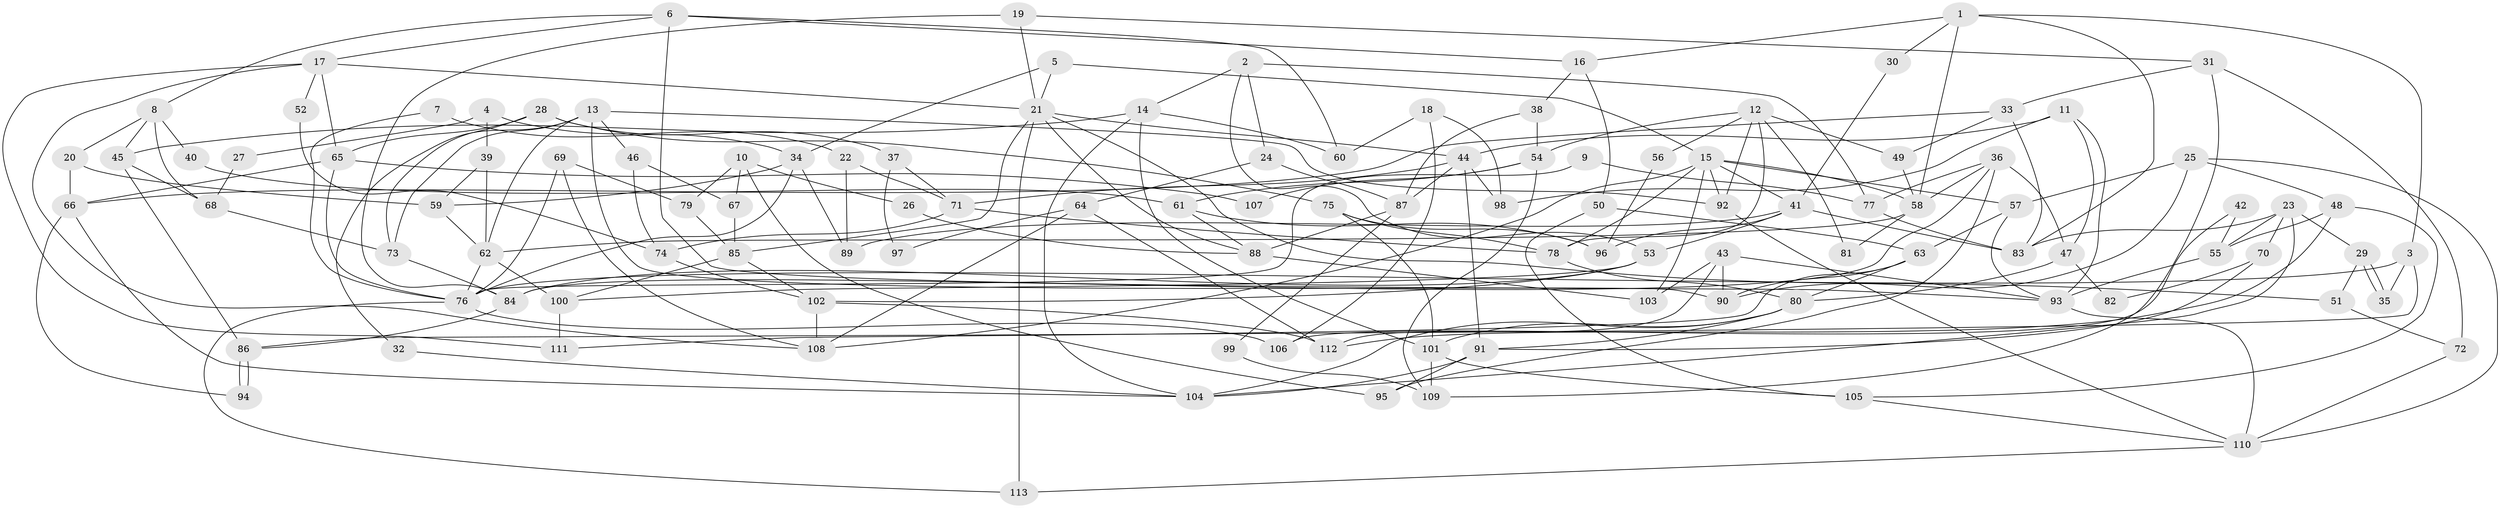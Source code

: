 // Generated by graph-tools (version 1.1) at 2025/01/03/09/25 03:01:58]
// undirected, 113 vertices, 226 edges
graph export_dot {
graph [start="1"]
  node [color=gray90,style=filled];
  1;
  2;
  3;
  4;
  5;
  6;
  7;
  8;
  9;
  10;
  11;
  12;
  13;
  14;
  15;
  16;
  17;
  18;
  19;
  20;
  21;
  22;
  23;
  24;
  25;
  26;
  27;
  28;
  29;
  30;
  31;
  32;
  33;
  34;
  35;
  36;
  37;
  38;
  39;
  40;
  41;
  42;
  43;
  44;
  45;
  46;
  47;
  48;
  49;
  50;
  51;
  52;
  53;
  54;
  55;
  56;
  57;
  58;
  59;
  60;
  61;
  62;
  63;
  64;
  65;
  66;
  67;
  68;
  69;
  70;
  71;
  72;
  73;
  74;
  75;
  76;
  77;
  78;
  79;
  80;
  81;
  82;
  83;
  84;
  85;
  86;
  87;
  88;
  89;
  90;
  91;
  92;
  93;
  94;
  95;
  96;
  97;
  98;
  99;
  100;
  101;
  102;
  103;
  104;
  105;
  106;
  107;
  108;
  109;
  110;
  111;
  112;
  113;
  1 -- 58;
  1 -- 83;
  1 -- 3;
  1 -- 16;
  1 -- 30;
  2 -- 14;
  2 -- 77;
  2 -- 24;
  2 -- 53;
  3 -- 86;
  3 -- 35;
  3 -- 76;
  4 -- 39;
  4 -- 22;
  4 -- 27;
  5 -- 15;
  5 -- 21;
  5 -- 34;
  6 -- 17;
  6 -- 16;
  6 -- 8;
  6 -- 60;
  6 -- 93;
  7 -- 76;
  7 -- 34;
  8 -- 20;
  8 -- 40;
  8 -- 45;
  8 -- 68;
  9 -- 76;
  9 -- 77;
  10 -- 95;
  10 -- 79;
  10 -- 26;
  10 -- 67;
  11 -- 44;
  11 -- 47;
  11 -- 93;
  11 -- 98;
  12 -- 92;
  12 -- 78;
  12 -- 49;
  12 -- 54;
  12 -- 56;
  12 -- 81;
  13 -- 62;
  13 -- 90;
  13 -- 32;
  13 -- 46;
  13 -- 73;
  13 -- 92;
  14 -- 45;
  14 -- 101;
  14 -- 60;
  14 -- 104;
  15 -- 57;
  15 -- 92;
  15 -- 41;
  15 -- 58;
  15 -- 78;
  15 -- 103;
  15 -- 108;
  16 -- 50;
  16 -- 38;
  17 -- 108;
  17 -- 21;
  17 -- 52;
  17 -- 65;
  17 -- 111;
  18 -- 60;
  18 -- 98;
  18 -- 106;
  19 -- 84;
  19 -- 21;
  19 -- 31;
  20 -- 59;
  20 -- 66;
  21 -- 85;
  21 -- 113;
  21 -- 44;
  21 -- 51;
  21 -- 88;
  22 -- 89;
  22 -- 71;
  23 -- 29;
  23 -- 104;
  23 -- 55;
  23 -- 70;
  23 -- 83;
  24 -- 87;
  24 -- 64;
  25 -- 110;
  25 -- 48;
  25 -- 57;
  25 -- 90;
  26 -- 88;
  27 -- 68;
  28 -- 73;
  28 -- 65;
  28 -- 37;
  28 -- 75;
  29 -- 35;
  29 -- 35;
  29 -- 51;
  30 -- 41;
  31 -- 33;
  31 -- 72;
  31 -- 109;
  32 -- 104;
  33 -- 83;
  33 -- 49;
  33 -- 66;
  34 -- 76;
  34 -- 59;
  34 -- 89;
  36 -- 84;
  36 -- 58;
  36 -- 47;
  36 -- 77;
  36 -- 95;
  37 -- 71;
  37 -- 97;
  38 -- 54;
  38 -- 87;
  39 -- 59;
  39 -- 62;
  40 -- 61;
  41 -- 96;
  41 -- 53;
  41 -- 83;
  41 -- 89;
  42 -- 106;
  42 -- 55;
  43 -- 93;
  43 -- 90;
  43 -- 103;
  43 -- 112;
  44 -- 87;
  44 -- 71;
  44 -- 91;
  44 -- 98;
  45 -- 68;
  45 -- 86;
  46 -- 74;
  46 -- 67;
  47 -- 80;
  47 -- 82;
  48 -- 55;
  48 -- 112;
  48 -- 105;
  49 -- 58;
  50 -- 63;
  50 -- 105;
  51 -- 72;
  52 -- 74;
  53 -- 84;
  53 -- 100;
  53 -- 102;
  54 -- 109;
  54 -- 61;
  54 -- 107;
  55 -- 93;
  56 -- 96;
  57 -- 93;
  57 -- 63;
  58 -- 62;
  58 -- 81;
  59 -- 62;
  61 -- 88;
  61 -- 96;
  62 -- 100;
  62 -- 76;
  63 -- 111;
  63 -- 80;
  63 -- 90;
  64 -- 112;
  64 -- 97;
  64 -- 108;
  65 -- 66;
  65 -- 76;
  65 -- 107;
  66 -- 104;
  66 -- 94;
  67 -- 85;
  68 -- 73;
  69 -- 108;
  69 -- 76;
  69 -- 79;
  70 -- 91;
  70 -- 82;
  71 -- 78;
  71 -- 74;
  72 -- 110;
  73 -- 84;
  74 -- 102;
  75 -- 78;
  75 -- 96;
  75 -- 101;
  76 -- 106;
  76 -- 113;
  77 -- 83;
  78 -- 80;
  79 -- 85;
  80 -- 91;
  80 -- 101;
  80 -- 104;
  84 -- 86;
  85 -- 102;
  85 -- 100;
  86 -- 94;
  86 -- 94;
  87 -- 88;
  87 -- 99;
  88 -- 103;
  91 -- 104;
  91 -- 95;
  92 -- 110;
  93 -- 110;
  99 -- 109;
  100 -- 111;
  101 -- 105;
  101 -- 109;
  102 -- 108;
  102 -- 112;
  105 -- 110;
  110 -- 113;
}
